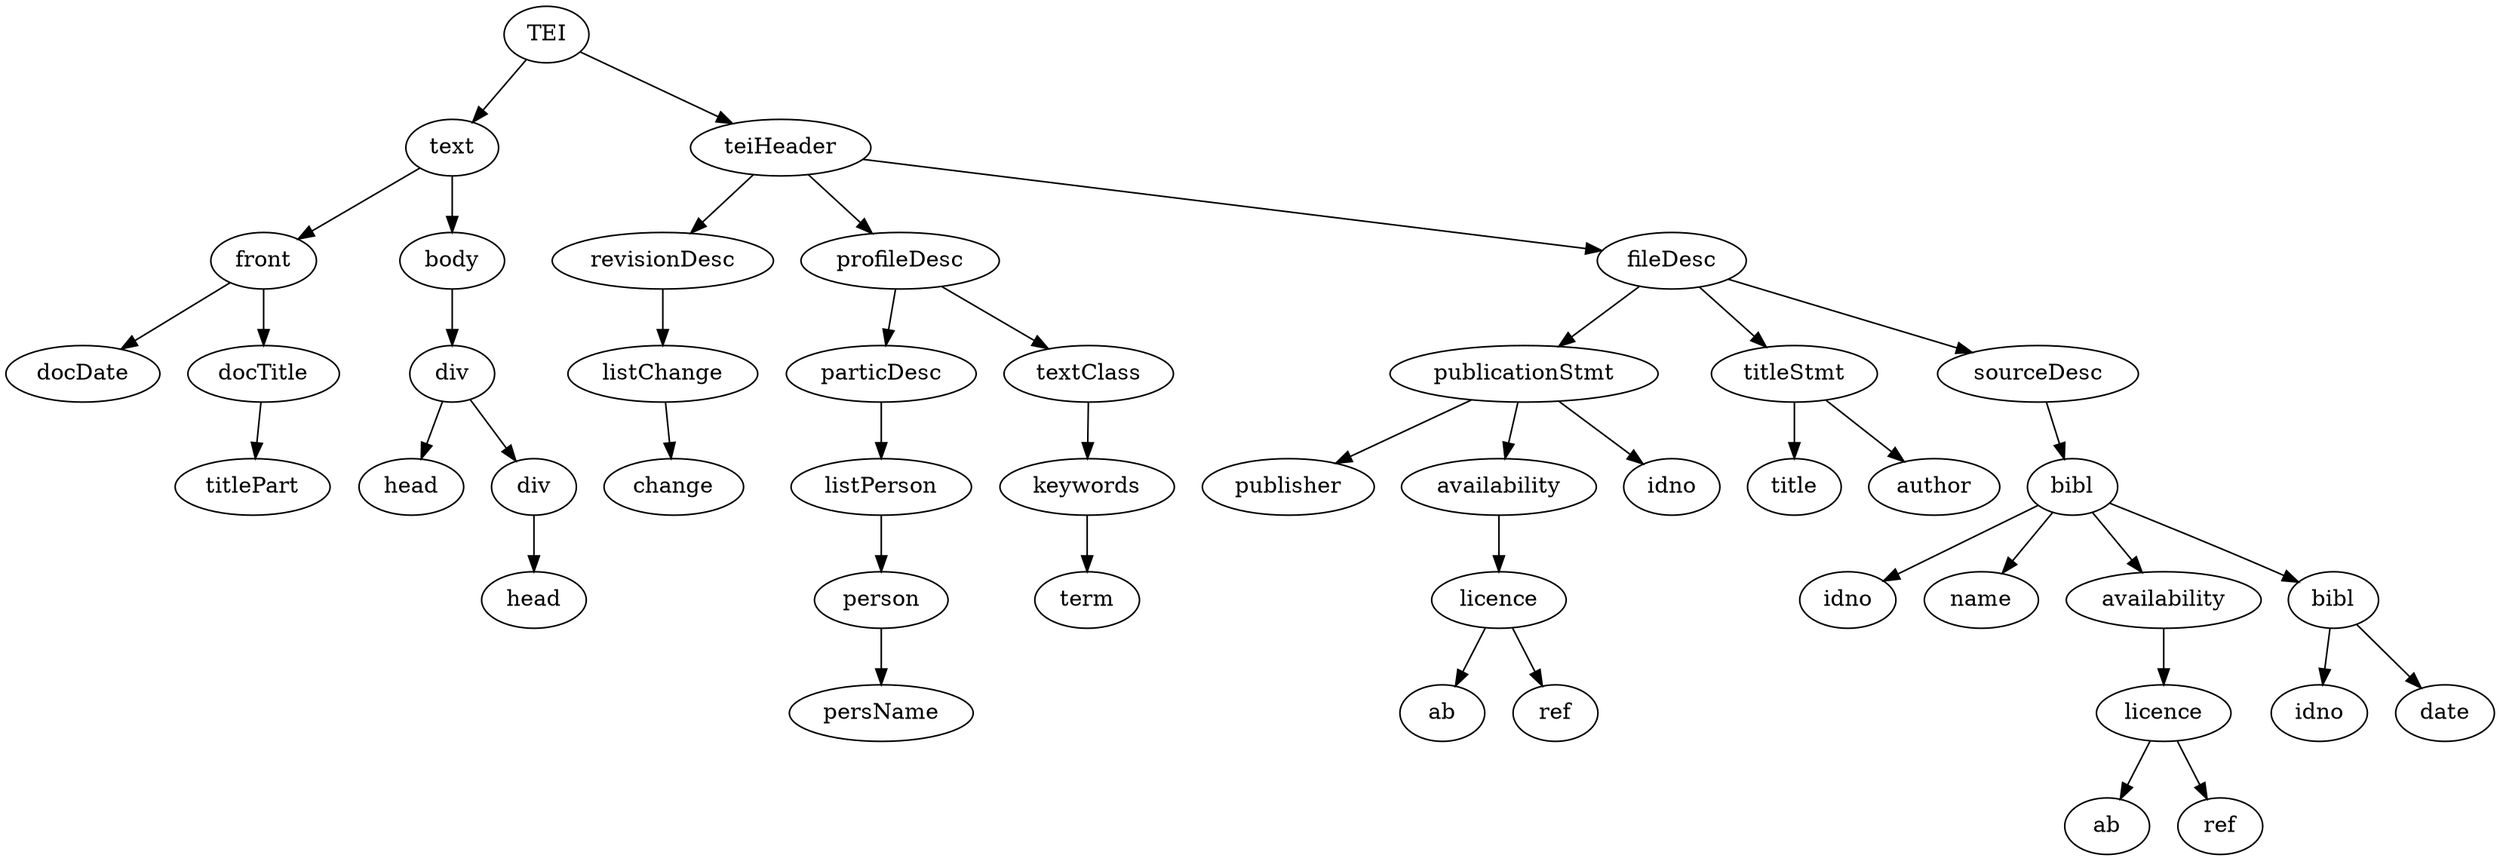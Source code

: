 digraph Tree {
	"/TEI/text/body/div" [label = "div"];
	"/TEI/text/front" [label = "front"];
	"/TEI/teiHeader/fileDesc/publicationStmt/publisher" [label = "publisher"];
	"/TEI/teiHeader/fileDesc/sourceDesc/bibl" [label = "bibl"];
	"/TEI/text/body/div/div/head" [label = "head"];
	"/TEI/teiHeader/fileDesc/sourceDesc/bibl/availability/licence" [label = "licence"];
	"/TEI/teiHeader/profileDesc/particDesc" [label = "particDesc"];
	"/TEI/text/body/div/head" [label = "head"];
	"/TEI/teiHeader/fileDesc/sourceDesc/bibl/idno" [label = "idno"];
	"/TEI/teiHeader/profileDesc/particDesc/listPerson" [label = "listPerson"];
	"/TEI/teiHeader/revisionDesc" [label = "revisionDesc"];
	"/TEI/text/front/docDate" [label = "docDate"];
	"/TEI/teiHeader/fileDesc/publicationStmt" [label = "publicationStmt"];
	"/TEI/teiHeader/fileDesc/titleStmt/title" [label = "title"];
	"/TEI/teiHeader/fileDesc/publicationStmt/availability/licence/ab" [label = "ab"];
	"/TEI/teiHeader/profileDesc/textClass/keywords" [label = "keywords"];
	"/TEI/teiHeader/fileDesc/titleStmt" [label = "titleStmt"];
	"/TEI/teiHeader/fileDesc/sourceDesc/bibl/name" [label = "name"];
	"/TEI/teiHeader/revisionDesc/listChange" [label = "listChange"];
	"/TEI/teiHeader/profileDesc" [label = "profileDesc"];
	"/TEI/teiHeader/fileDesc/publicationStmt/availability/licence" [label = "licence"];
	"/TEI/teiHeader/profileDesc/particDesc/listPerson/person" [label = "person"];
	"/TEI/teiHeader/fileDesc/sourceDesc/bibl/availability/licence/ab" [label = "ab"];
	"/TEI/teiHeader/profileDesc/particDesc/listPerson/person/persName" [label = "persName"];
	"/TEI/text/body/div/div" [label = "div"];
	"/TEI/teiHeader/fileDesc/sourceDesc/bibl/availability" [label = "availability"];
	"/TEI/teiHeader/fileDesc" [label = "fileDesc"];
	"/TEI/teiHeader/fileDesc/titleStmt/author" [label = "author"];
	"/TEI/text/front/docTitle" [label = "docTitle"];
	"/TEI/teiHeader/fileDesc/publicationStmt/availability" [label = "availability"];
	"/TEI/teiHeader/fileDesc/sourceDesc" [label = "sourceDesc"];
	"/TEI/teiHeader/revisionDesc/listChange/change" [label = "change"];
	"/TEI/text" [label = "text"];
	"/TEI/teiHeader/fileDesc/sourceDesc/bibl/bibl/idno" [label = "idno"];
	"/TEI/teiHeader/profileDesc/textClass/keywords/term" [label = "term"];
	"/TEI/teiHeader/fileDesc/sourceDesc/bibl/bibl/date" [label = "date"];
	"/TEI/text/front/docTitle/titlePart" [label = "titlePart"];
	"/TEI/text/body" [label = "body"];
	"/TEI/teiHeader/fileDesc/sourceDesc/bibl/bibl" [label = "bibl"];
	"/TEI/teiHeader/fileDesc/publicationStmt/availability/licence/ref" [label = "ref"];
	"/TEI" [label = "TEI"];
	"/TEI/teiHeader" [label = "teiHeader"];
	"/TEI/teiHeader/profileDesc/textClass" [label = "textClass"];
	"/TEI/teiHeader/fileDesc/publicationStmt/idno" [label = "idno"];
	"/TEI/teiHeader/fileDesc/sourceDesc/bibl/availability/licence/ref" [label = "ref"];
	"/TEI/teiHeader/profileDesc" -> "/TEI/teiHeader/profileDesc/textClass";
	"/TEI/teiHeader/fileDesc/publicationStmt" -> "/TEI/teiHeader/fileDesc/publicationStmt/publisher";
	"/TEI/teiHeader" -> "/TEI/teiHeader/revisionDesc";
	"/TEI/text/front" -> "/TEI/text/front/docTitle";
	"/TEI/teiHeader/fileDesc" -> "/TEI/teiHeader/fileDesc/publicationStmt";
	"/TEI/text/front" -> "/TEI/text/front/docDate";
	"/TEI/teiHeader/profileDesc/particDesc/listPerson" -> "/TEI/teiHeader/profileDesc/particDesc/listPerson/person";
	"/TEI/teiHeader/fileDesc/sourceDesc/bibl/availability" -> "/TEI/teiHeader/fileDesc/sourceDesc/bibl/availability/licence";
	"/TEI/teiHeader/fileDesc/sourceDesc/bibl/availability/licence" -> "/TEI/teiHeader/fileDesc/sourceDesc/bibl/availability/licence/ab";
	"/TEI/teiHeader/revisionDesc/listChange" -> "/TEI/teiHeader/revisionDesc/listChange/change";
	"/TEI/teiHeader/profileDesc/textClass" -> "/TEI/teiHeader/profileDesc/textClass/keywords";
	"/TEI/teiHeader/fileDesc" -> "/TEI/teiHeader/fileDesc/titleStmt";
	"/TEI/teiHeader" -> "/TEI/teiHeader/profileDesc";
	"/TEI/teiHeader/fileDesc/sourceDesc" -> "/TEI/teiHeader/fileDesc/sourceDesc/bibl";
	"/TEI" -> "/TEI/teiHeader";
	"/TEI/teiHeader/fileDesc/sourceDesc/bibl" -> "/TEI/teiHeader/fileDesc/sourceDesc/bibl/name";
	"/TEI/text/body/div" -> "/TEI/text/body/div/div";
	"/TEI/teiHeader/fileDesc/sourceDesc/bibl" -> "/TEI/teiHeader/fileDesc/sourceDesc/bibl/availability";
	"/TEI/teiHeader/fileDesc/sourceDesc/bibl/bibl" -> "/TEI/teiHeader/fileDesc/sourceDesc/bibl/bibl/idno";
	"/TEI/teiHeader/fileDesc/sourceDesc/bibl" -> "/TEI/teiHeader/fileDesc/sourceDesc/bibl/bibl";
	"/TEI/teiHeader/fileDesc/sourceDesc/bibl/availability/licence" -> "/TEI/teiHeader/fileDesc/sourceDesc/bibl/availability/licence/ref";
	"/TEI/text/body/div" -> "/TEI/text/body/div/head";
	"/TEI/teiHeader" -> "/TEI/teiHeader/fileDesc";
	"/TEI/text" -> "/TEI/text/front";
	"/TEI/teiHeader/profileDesc" -> "/TEI/teiHeader/profileDesc/particDesc";
	"/TEI/teiHeader/fileDesc/titleStmt" -> "/TEI/teiHeader/fileDesc/titleStmt/title";
	"/TEI/teiHeader/fileDesc/sourceDesc/bibl" -> "/TEI/teiHeader/fileDesc/sourceDesc/bibl/idno";
	"/TEI/teiHeader/revisionDesc" -> "/TEI/teiHeader/revisionDesc/listChange";
	"/TEI/text/front/docTitle" -> "/TEI/text/front/docTitle/titlePart";
	"/TEI/teiHeader/profileDesc/particDesc/listPerson/person" -> "/TEI/teiHeader/profileDesc/particDesc/listPerson/person/persName";
	"/TEI/teiHeader/fileDesc" -> "/TEI/teiHeader/fileDesc/sourceDesc";
	"/TEI/teiHeader/fileDesc/publicationStmt" -> "/TEI/teiHeader/fileDesc/publicationStmt/availability";
	"/TEI/text" -> "/TEI/text/body";
	"/TEI/teiHeader/profileDesc/textClass/keywords" -> "/TEI/teiHeader/profileDesc/textClass/keywords/term";
	"/TEI/teiHeader/fileDesc/titleStmt" -> "/TEI/teiHeader/fileDesc/titleStmt/author";
	"/TEI/text/body" -> "/TEI/text/body/div";
	"/TEI/teiHeader/profileDesc/particDesc" -> "/TEI/teiHeader/profileDesc/particDesc/listPerson";
	"/TEI/teiHeader/fileDesc/publicationStmt/availability/licence" -> "/TEI/teiHeader/fileDesc/publicationStmt/availability/licence/ref";
	"/TEI/teiHeader/fileDesc/publicationStmt/availability" -> "/TEI/teiHeader/fileDesc/publicationStmt/availability/licence";
	"/TEI/teiHeader/fileDesc/publicationStmt" -> "/TEI/teiHeader/fileDesc/publicationStmt/idno";
	"/TEI/teiHeader/fileDesc/sourceDesc/bibl/bibl" -> "/TEI/teiHeader/fileDesc/sourceDesc/bibl/bibl/date";
	"/TEI" -> "/TEI/text";
	"/TEI/text/body/div/div" -> "/TEI/text/body/div/div/head";
	"/TEI/teiHeader/fileDesc/publicationStmt/availability/licence" -> "/TEI/teiHeader/fileDesc/publicationStmt/availability/licence/ab";
}
